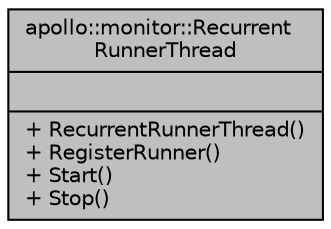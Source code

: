 digraph "apollo::monitor::RecurrentRunnerThread"
{
  edge [fontname="Helvetica",fontsize="10",labelfontname="Helvetica",labelfontsize="10"];
  node [fontname="Helvetica",fontsize="10",shape=record];
  Node1 [label="{apollo::monitor::Recurrent\lRunnerThread\n||+ RecurrentRunnerThread()\l+ RegisterRunner()\l+ Start()\l+ Stop()\l}",height=0.2,width=0.4,color="black", fillcolor="grey75", style="filled" fontcolor="black"];
}
